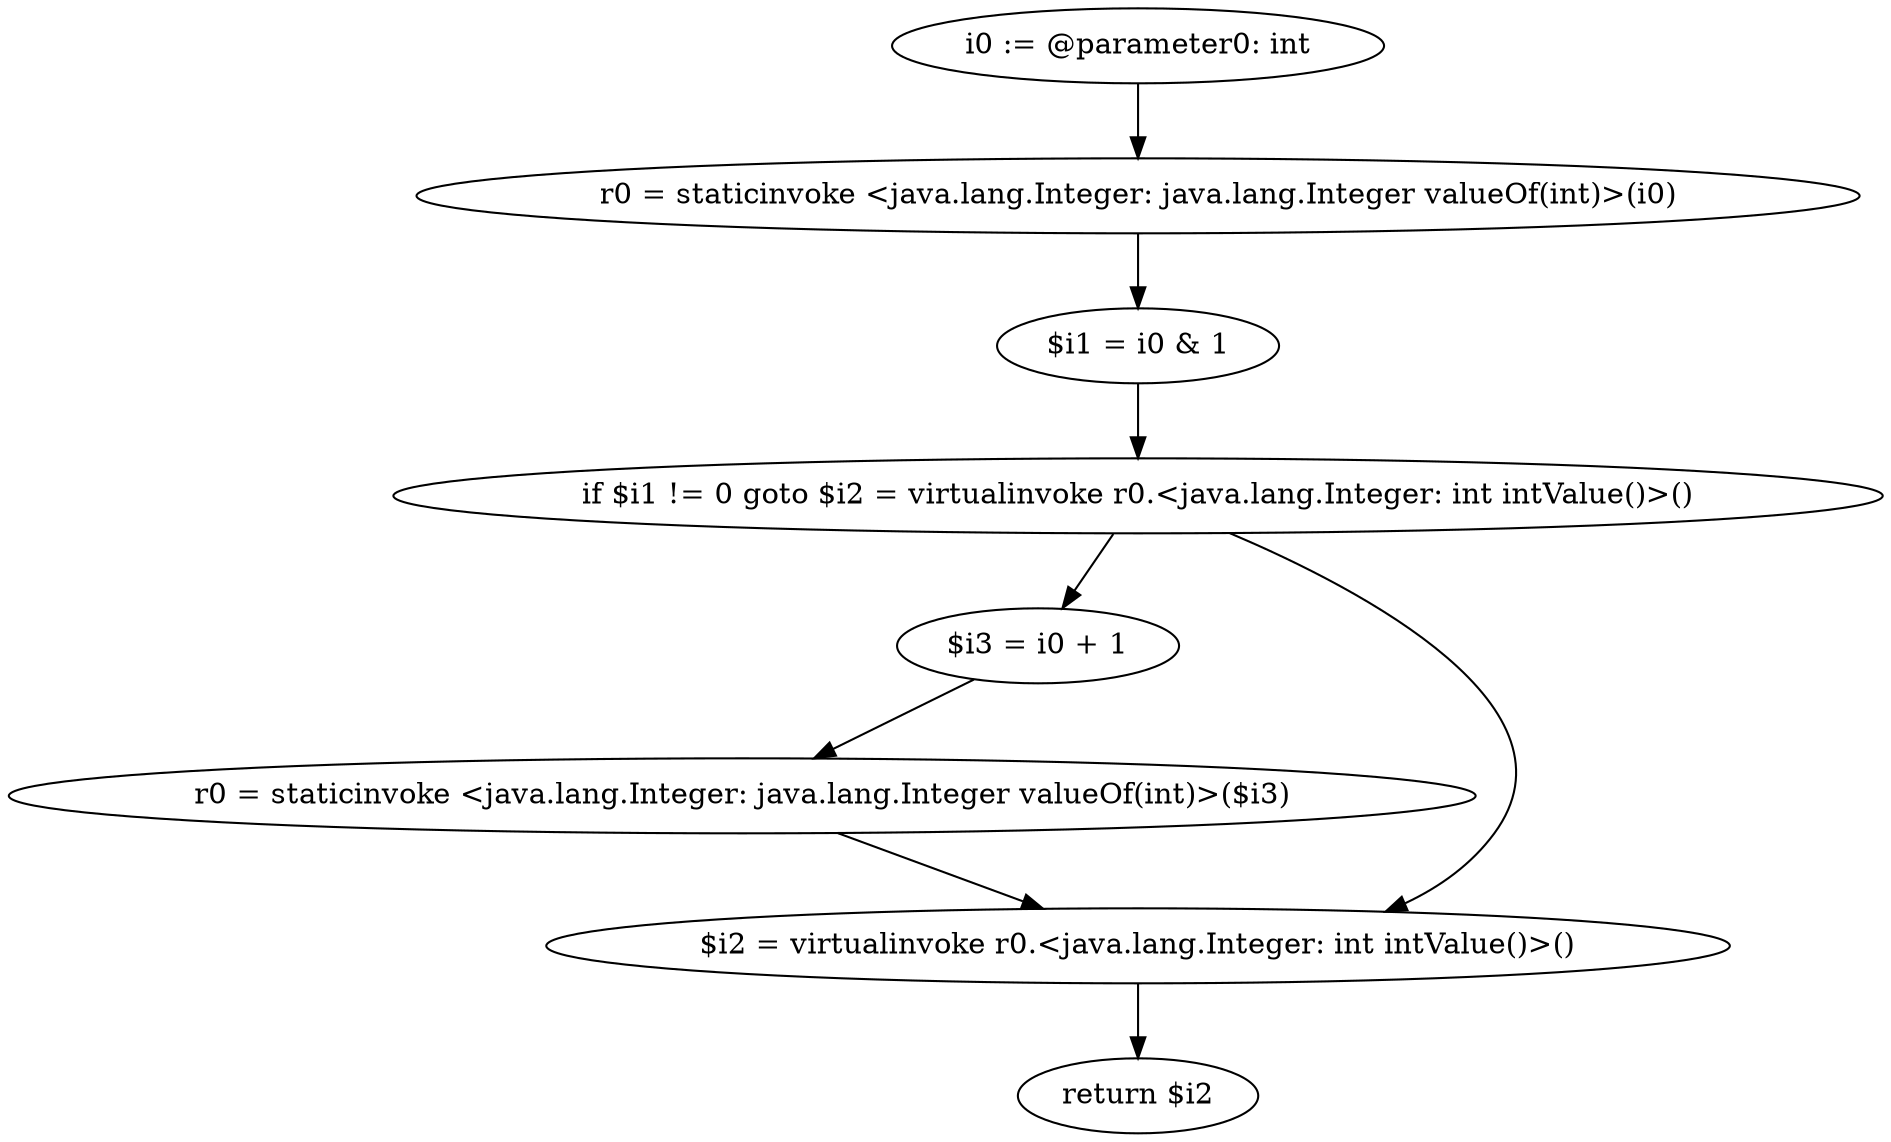 digraph "unitGraph" {
    "i0 := @parameter0: int"
    "r0 = staticinvoke <java.lang.Integer: java.lang.Integer valueOf(int)>(i0)"
    "$i1 = i0 & 1"
    "if $i1 != 0 goto $i2 = virtualinvoke r0.<java.lang.Integer: int intValue()>()"
    "$i3 = i0 + 1"
    "r0 = staticinvoke <java.lang.Integer: java.lang.Integer valueOf(int)>($i3)"
    "$i2 = virtualinvoke r0.<java.lang.Integer: int intValue()>()"
    "return $i2"
    "i0 := @parameter0: int"->"r0 = staticinvoke <java.lang.Integer: java.lang.Integer valueOf(int)>(i0)";
    "r0 = staticinvoke <java.lang.Integer: java.lang.Integer valueOf(int)>(i0)"->"$i1 = i0 & 1";
    "$i1 = i0 & 1"->"if $i1 != 0 goto $i2 = virtualinvoke r0.<java.lang.Integer: int intValue()>()";
    "if $i1 != 0 goto $i2 = virtualinvoke r0.<java.lang.Integer: int intValue()>()"->"$i3 = i0 + 1";
    "if $i1 != 0 goto $i2 = virtualinvoke r0.<java.lang.Integer: int intValue()>()"->"$i2 = virtualinvoke r0.<java.lang.Integer: int intValue()>()";
    "$i3 = i0 + 1"->"r0 = staticinvoke <java.lang.Integer: java.lang.Integer valueOf(int)>($i3)";
    "r0 = staticinvoke <java.lang.Integer: java.lang.Integer valueOf(int)>($i3)"->"$i2 = virtualinvoke r0.<java.lang.Integer: int intValue()>()";
    "$i2 = virtualinvoke r0.<java.lang.Integer: int intValue()>()"->"return $i2";
}
